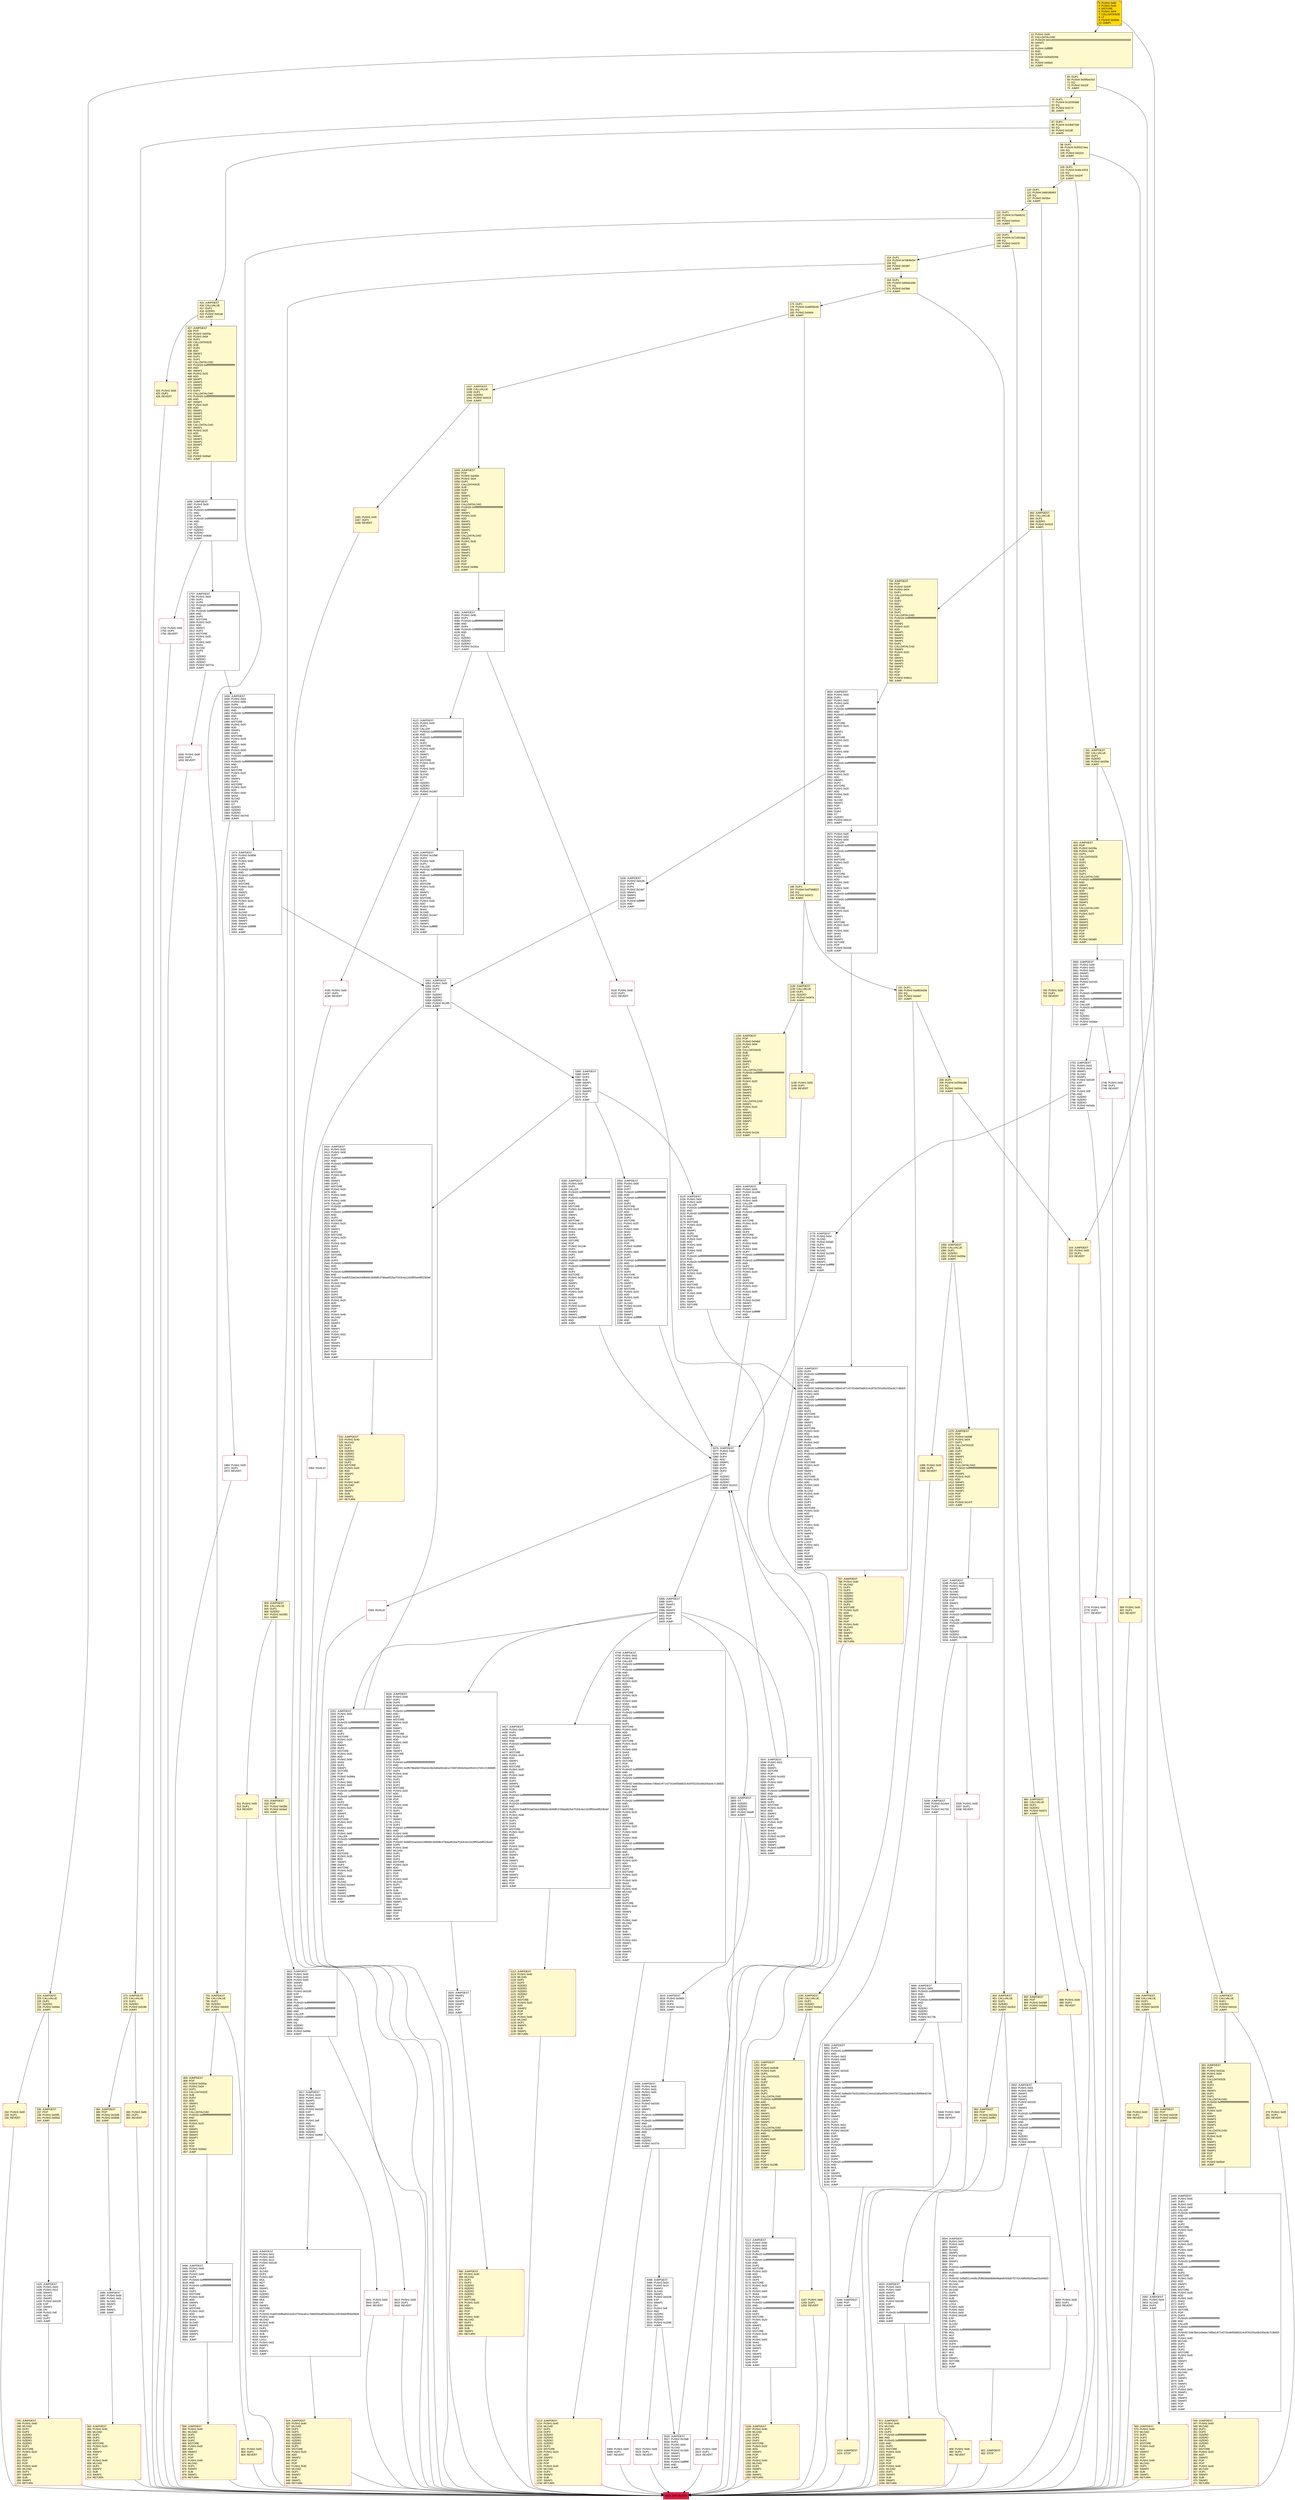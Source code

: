 digraph G {
bgcolor=transparent rankdir=UD;
node [shape=box style=filled color=black fillcolor=white fontname=arial fontcolor=black];
1686 [label="1686: JUMPDEST\l1687: PUSH1 0x00\l1689: PUSH1 0x01\l1691: SLOAD\l1692: SWAP1\l1693: POP\l1694: SWAP1\l1695: JUMP\l" ];
1049 [label="1049: JUMPDEST\l1050: POP\l1051: PUSH2 0x0458\l1054: PUSH1 0x04\l1056: DUP1\l1057: CALLDATASIZE\l1058: SUB\l1059: DUP2\l1060: ADD\l1061: SWAP1\l1062: DUP1\l1063: DUP1\l1064: CALLDATALOAD\l1065: PUSH20 0xffffffffffffffffffffffffffffffffffffffff\l1086: AND\l1087: SWAP1\l1088: PUSH1 0x20\l1090: ADD\l1091: SWAP1\l1092: SWAP3\l1093: SWAP2\l1094: SWAP1\l1095: DUP1\l1096: CALLDATALOAD\l1097: SWAP1\l1098: PUSH1 0x20\l1100: ADD\l1101: SWAP1\l1102: SWAP3\l1103: SWAP2\l1104: SWAP1\l1105: POP\l1106: POP\l1107: POP\l1108: PUSH2 0x0fdd\l1111: JUMP\l" fillcolor=lemonchiffon ];
283 [label="283: JUMPDEST\l284: POP\l285: PUSH2 0x015a\l288: PUSH1 0x04\l290: DUP1\l291: CALLDATASIZE\l292: SUB\l293: DUP2\l294: ADD\l295: SWAP1\l296: DUP1\l297: DUP1\l298: CALLDATALOAD\l299: PUSH20 0xffffffffffffffffffffffffffffffffffffffff\l320: AND\l321: SWAP1\l322: PUSH1 0x20\l324: ADD\l325: SWAP1\l326: SWAP3\l327: SWAP2\l328: SWAP1\l329: DUP1\l330: CALLDATALOAD\l331: SWAP1\l332: PUSH1 0x20\l334: ADD\l335: SWAP1\l336: SWAP3\l337: SWAP2\l338: SWAP1\l339: POP\l340: POP\l341: POP\l342: PUSH2 0x05a4\l345: JUMP\l" fillcolor=lemonchiffon ];
423 [label="423: PUSH1 0x00\l425: DUP1\l426: REVERT\l" fillcolor=lemonchiffon shape=Msquare color=crimson ];
4023 [label="4023: JUMPDEST\l4024: PUSH1 0x03\l4026: PUSH1 0x00\l4028: SWAP1\l4029: SLOAD\l4030: SWAP1\l4031: PUSH2 0x0100\l4034: EXP\l4035: SWAP1\l4036: DIV\l4037: PUSH20 0xffffffffffffffffffffffffffffffffffffffff\l4058: AND\l4059: DUP2\l4060: JUMP\l" ];
5498 [label="5498: JUMPDEST\l5499: PUSH1 0x03\l5501: PUSH1 0x14\l5503: SWAP1\l5504: SLOAD\l5505: SWAP1\l5506: PUSH2 0x0100\l5509: EXP\l5510: SWAP1\l5511: DIV\l5512: PUSH1 0xff\l5514: AND\l5515: ISZERO\l5516: ISZERO\l5517: ISZERO\l5518: PUSH2 0x1596\l5521: JUMPI\l" ];
4061 [label="4061: JUMPDEST\l4062: PUSH1 0x00\l4064: DUP1\l4065: PUSH20 0xffffffffffffffffffffffffffffffffffffffff\l4086: AND\l4087: DUP4\l4088: PUSH20 0xffffffffffffffffffffffffffffffffffffffff\l4109: AND\l4110: EQ\l4111: ISZERO\l4112: ISZERO\l4113: ISZERO\l4114: PUSH2 0x101a\l4117: JUMPI\l" ];
1969 [label="1969: PUSH1 0x00\l1971: DUP1\l1972: REVERT\l" shape=Msquare color=crimson ];
901 [label="901: JUMPDEST\l902: STOP\l" fillcolor=lemonchiffon shape=Msquare color=crimson ];
5395 [label="5395: JUMPDEST\l5396: DUP1\l5397: SWAP1\l5398: POP\l5399: SWAP3\l5400: SWAP2\l5401: POP\l5402: POP\l5403: JUMP\l" ];
1423 [label="1423: JUMPDEST\l1424: STOP\l" fillcolor=lemonchiffon shape=Msquare color=crimson ];
2746 [label="2746: PUSH1 0x00\l2748: DUP1\l2749: REVERT\l" shape=Msquare color=crimson ];
700 [label="700: PUSH1 0x00\l702: DUP1\l703: REVERT\l" fillcolor=lemonchiffon shape=Msquare color=crimson ];
120 [label="120: DUP1\l121: PUSH4 0x66188463\l126: EQ\l127: PUSH2 0x02b4\l130: JUMPI\l" fillcolor=lemonchiffon ];
958 [label="958: PUSH1 0x00\l960: DUP1\l961: REVERT\l" fillcolor=lemonchiffon shape=Msquare color=crimson ];
1370 [label="1370: JUMPDEST\l1371: POP\l1372: PUSH2 0x058f\l1375: PUSH1 0x04\l1377: DUP1\l1378: CALLDATASIZE\l1379: SUB\l1380: DUP2\l1381: ADD\l1382: SWAP1\l1383: DUP1\l1384: DUP1\l1385: CALLDATALOAD\l1386: PUSH20 0xffffffffffffffffffffffffffffffffffffffff\l1407: AND\l1408: SWAP1\l1409: PUSH1 0x20\l1411: ADD\l1412: SWAP1\l1413: SWAP3\l1414: SWAP2\l1415: SWAP1\l1416: POP\l1417: POP\l1418: POP\l1419: PUSH2 0x147f\l1422: JUMP\l" fillcolor=lemonchiffon ];
65 [label="65: DUP1\l66: PUSH4 0x095ea7b3\l71: EQ\l72: PUSH2 0x010f\l75: JUMPI\l" fillcolor=lemonchiffon ];
548 [label="548: JUMPDEST\l549: CALLVALUE\l550: DUP1\l551: ISZERO\l552: PUSH2 0x0230\l555: JUMPI\l" fillcolor=lemonchiffon ];
13 [label="13: PUSH1 0x00\l15: CALLDATALOAD\l16: PUSH29 0x0100000000000000000000000000000000000000000000000000000000\l46: SWAP1\l47: DIV\l48: PUSH4 0xffffffff\l53: AND\l54: DUP1\l55: PUSH4 0x05d2035b\l60: EQ\l61: PUSH2 0x00e0\l64: JUMPI\l" fillcolor=lemonchiffon ];
4199 [label="4199: JUMPDEST\l4200: PUSH2 0x10b8\l4203: DUP3\l4204: PUSH1 0x00\l4206: DUP1\l4207: CALLER\l4208: PUSH20 0xffffffffffffffffffffffffffffffffffffffff\l4229: AND\l4230: PUSH20 0xffffffffffffffffffffffffffffffffffffffff\l4251: AND\l4252: DUP2\l4253: MSTORE\l4254: PUSH1 0x20\l4256: ADD\l4257: SWAP1\l4258: DUP2\l4259: MSTORE\l4260: PUSH1 0x20\l4262: ADD\l4263: PUSH1 0x00\l4265: SHA3\l4266: SLOAD\l4267: PUSH2 0x14e7\l4270: SWAP1\l4271: SWAP2\l4272: SWAP1\l4273: PUSH4 0xffffffff\l4278: AND\l4279: JUMP\l" ];
0 [label="0: PUSH1 0x80\l2: PUSH1 0x40\l4: MSTORE\l5: PUSH1 0x04\l7: CALLDATASIZE\l8: LT\l9: PUSH2 0x00db\l12: JUMPI\l" fillcolor=lemonchiffon shape=Msquare fillcolor=gold ];
911 [label="911: PUSH1 0x00\l913: DUP1\l914: REVERT\l" fillcolor=lemonchiffon shape=Msquare color=crimson ];
2054 [label="2054: JUMPDEST\l2055: PUSH1 0x00\l2057: DUP1\l2058: DUP7\l2059: PUSH20 0xffffffffffffffffffffffffffffffffffffffff\l2080: AND\l2081: PUSH20 0xffffffffffffffffffffffffffffffffffffffff\l2102: AND\l2103: DUP2\l2104: MSTORE\l2105: PUSH1 0x20\l2107: ADD\l2108: SWAP1\l2109: DUP2\l2110: MSTORE\l2111: PUSH1 0x20\l2113: ADD\l2114: PUSH1 0x00\l2116: SHA3\l2117: DUP2\l2118: SWAP1\l2119: SSTORE\l2120: POP\l2121: PUSH2 0x0899\l2124: DUP3\l2125: PUSH1 0x00\l2127: DUP1\l2128: DUP7\l2129: PUSH20 0xffffffffffffffffffffffffffffffffffffffff\l2150: AND\l2151: PUSH20 0xffffffffffffffffffffffffffffffffffffffff\l2172: AND\l2173: DUP2\l2174: MSTORE\l2175: PUSH1 0x20\l2177: ADD\l2178: SWAP1\l2179: DUP2\l2180: MSTORE\l2181: PUSH1 0x20\l2183: ADD\l2184: PUSH1 0x00\l2186: SHA3\l2187: SLOAD\l2188: PUSH2 0x1500\l2191: SWAP1\l2192: SWAP2\l2193: SWAP1\l2194: PUSH4 0xffffffff\l2199: AND\l2200: JUMP\l" ];
3945 [label="3945: JUMPDEST\l3946: PUSH1 0x01\l3948: PUSH1 0x03\l3950: PUSH1 0x14\l3952: PUSH2 0x0100\l3955: EXP\l3956: DUP2\l3957: SLOAD\l3958: DUP2\l3959: PUSH1 0xff\l3961: MUL\l3962: NOT\l3963: AND\l3964: SWAP1\l3965: DUP4\l3966: ISZERO\l3967: ISZERO\l3968: MUL\l3969: OR\l3970: SWAP1\l3971: SSTORE\l3972: POP\l3973: PUSH32 0xae5184fba832cb2b1f702aca6117b8d265eaf03ad33eb133f19dde0f5920fa08\l4006: PUSH1 0x40\l4008: MLOAD\l4009: PUSH1 0x40\l4011: MLOAD\l4012: DUP1\l4013: SWAP2\l4014: SUB\l4015: SWAP1\l4016: LOG1\l4017: PUSH1 0x01\l4019: SWAP1\l4020: POP\l4021: SWAP1\l4022: JUMP\l" ];
5522 [label="5522: PUSH1 0x00\l5524: DUP1\l5525: REVERT\l" shape=Msquare color=crimson ];
4280 [label="4280: JUMPDEST\l4281: PUSH1 0x00\l4283: DUP1\l4284: CALLER\l4285: PUSH20 0xffffffffffffffffffffffffffffffffffffffff\l4306: AND\l4307: PUSH20 0xffffffffffffffffffffffffffffffffffffffff\l4328: AND\l4329: DUP2\l4330: MSTORE\l4331: PUSH1 0x20\l4333: ADD\l4334: SWAP1\l4335: DUP2\l4336: MSTORE\l4337: PUSH1 0x20\l4339: ADD\l4340: PUSH1 0x00\l4342: SHA3\l4343: DUP2\l4344: SWAP1\l4345: SSTORE\l4346: POP\l4347: PUSH2 0x114b\l4350: DUP3\l4351: PUSH1 0x00\l4353: DUP1\l4354: DUP7\l4355: PUSH20 0xffffffffffffffffffffffffffffffffffffffff\l4376: AND\l4377: PUSH20 0xffffffffffffffffffffffffffffffffffffffff\l4398: AND\l4399: DUP2\l4400: MSTORE\l4401: PUSH1 0x20\l4403: ADD\l4404: SWAP1\l4405: DUP2\l4406: MSTORE\l4407: PUSH1 0x20\l4409: ADD\l4410: PUSH1 0x00\l4412: SHA3\l4413: SLOAD\l4414: PUSH2 0x1500\l4417: SWAP1\l4418: SWAP2\l4419: SWAP1\l4420: PUSH4 0xffffffff\l4425: AND\l4426: JUMP\l" ];
522 [label="522: JUMPDEST\l523: PUSH1 0x40\l525: MLOAD\l526: DUP1\l527: DUP3\l528: ISZERO\l529: ISZERO\l530: ISZERO\l531: ISZERO\l532: DUP2\l533: MSTORE\l534: PUSH1 0x20\l536: ADD\l537: SWAP2\l538: POP\l539: POP\l540: PUSH1 0x40\l542: MLOAD\l543: DUP1\l544: SWAP2\l545: SUB\l546: SWAP1\l547: RETURN\l" fillcolor=lemonchiffon shape=Msquare color=crimson ];
3490 [label="3490: JUMPDEST\l3491: PUSH1 0x00\l3493: DUP1\l3494: PUSH1 0x00\l3496: DUP4\l3497: PUSH20 0xffffffffffffffffffffffffffffffffffffffff\l3518: AND\l3519: PUSH20 0xffffffffffffffffffffffffffffffffffffffff\l3540: AND\l3541: DUP2\l3542: MSTORE\l3543: PUSH1 0x20\l3545: ADD\l3546: SWAP1\l3547: DUP2\l3548: MSTORE\l3549: PUSH1 0x20\l3551: ADD\l3552: PUSH1 0x00\l3554: SHA3\l3555: SLOAD\l3556: SWAP1\l3557: POP\l3558: SWAP2\l3559: SWAP1\l3560: POP\l3561: JUMP\l" ];
393 [label="393: JUMPDEST\l394: PUSH1 0x40\l396: MLOAD\l397: DUP1\l398: DUP3\l399: DUP2\l400: MSTORE\l401: PUSH1 0x20\l403: ADD\l404: SWAP2\l405: POP\l406: POP\l407: PUSH1 0x40\l409: MLOAD\l410: DUP1\l411: SWAP2\l412: SUB\l413: SWAP1\l414: RETURN\l" fillcolor=lemonchiffon shape=Msquare color=crimson ];
1037 [label="1037: JUMPDEST\l1038: CALLVALUE\l1039: DUP1\l1040: ISZERO\l1041: PUSH2 0x0419\l1044: JUMPI\l" fillcolor=lemonchiffon ];
5890 [label="5890: JUMPDEST\l5891: PUSH1 0x00\l5893: PUSH20 0xffffffffffffffffffffffffffffffffffffffff\l5914: AND\l5915: DUP2\l5916: PUSH20 0xffffffffffffffffffffffffffffffffffffffff\l5937: AND\l5938: EQ\l5939: ISZERO\l5940: ISZERO\l5941: ISZERO\l5942: PUSH2 0x173e\l5945: JUMPI\l" ];
892 [label="892: JUMPDEST\l893: POP\l894: PUSH2 0x0385\l897: PUSH2 0x0dea\l900: JUMP\l" fillcolor=lemonchiffon ];
5404 [label="5404: JUMPDEST\l5405: PUSH1 0x00\l5407: PUSH1 0x03\l5409: PUSH1 0x00\l5411: SWAP1\l5412: SLOAD\l5413: SWAP1\l5414: PUSH2 0x0100\l5417: EXP\l5418: SWAP1\l5419: DIV\l5420: PUSH20 0xffffffffffffffffffffffffffffffffffffffff\l5441: AND\l5442: PUSH20 0xffffffffffffffffffffffffffffffffffffffff\l5463: AND\l5464: CALLER\l5465: PUSH20 0xffffffffffffffffffffffffffffffffffffffff\l5486: AND\l5487: EQ\l5488: ISZERO\l5489: ISZERO\l5490: PUSH2 0x157a\l5493: JUMPI\l" ];
1358 [label="1358: JUMPDEST\l1359: CALLVALUE\l1360: DUP1\l1361: ISZERO\l1362: PUSH2 0x055a\l1365: JUMPI\l" fillcolor=lemonchiffon ];
5526 [label="5526: JUMPDEST\l5527: PUSH2 0x15ab\l5530: DUP3\l5531: PUSH1 0x01\l5533: SLOAD\l5534: PUSH2 0x1500\l5537: SWAP1\l5538: SWAP2\l5539: SWAP1\l5540: PUSH4 0xffffffff\l5545: AND\l5546: JUMP\l" ];
98 [label="98: DUP1\l99: PUSH4 0x355274ea\l104: EQ\l105: PUSH2 0x0224\l108: JUMPI\l" fillcolor=lemonchiffon ];
232 [label="232: PUSH1 0x00\l234: DUP1\l235: REVERT\l" fillcolor=lemonchiffon shape=Msquare color=crimson ];
1834 [label="1834: JUMPDEST\l1835: PUSH1 0x02\l1837: PUSH1 0x00\l1839: DUP6\l1840: PUSH20 0xffffffffffffffffffffffffffffffffffffffff\l1861: AND\l1862: PUSH20 0xffffffffffffffffffffffffffffffffffffffff\l1883: AND\l1884: DUP2\l1885: MSTORE\l1886: PUSH1 0x20\l1888: ADD\l1889: SWAP1\l1890: DUP2\l1891: MSTORE\l1892: PUSH1 0x20\l1894: ADD\l1895: PUSH1 0x00\l1897: SHA3\l1898: PUSH1 0x00\l1900: CALLER\l1901: PUSH20 0xffffffffffffffffffffffffffffffffffffffff\l1922: AND\l1923: PUSH20 0xffffffffffffffffffffffffffffffffffffffff\l1944: AND\l1945: DUP2\l1946: MSTORE\l1947: PUSH1 0x20\l1949: ADD\l1950: SWAP1\l1951: DUP2\l1952: MSTORE\l1953: PUSH1 0x20\l1955: ADD\l1956: PUSH1 0x00\l1958: SHA3\l1959: SLOAD\l1960: DUP3\l1961: GT\l1962: ISZERO\l1963: ISZERO\l1964: ISZERO\l1965: PUSH2 0x07b5\l1968: JUMPI\l" ];
5364 [label="5364: INVALID\l" shape=Msquare color=crimson ];
1973 [label="1973: JUMPDEST\l1974: PUSH2 0x0806\l1977: DUP3\l1978: PUSH1 0x00\l1980: DUP1\l1981: DUP8\l1982: PUSH20 0xffffffffffffffffffffffffffffffffffffffff\l2003: AND\l2004: PUSH20 0xffffffffffffffffffffffffffffffffffffffff\l2025: AND\l2026: DUP2\l2027: MSTORE\l2028: PUSH1 0x20\l2030: ADD\l2031: SWAP1\l2032: DUP2\l2033: MSTORE\l2034: PUSH1 0x20\l2036: ADD\l2037: PUSH1 0x00\l2039: SHA3\l2040: SLOAD\l2041: PUSH2 0x14e7\l2044: SWAP1\l2045: SWAP2\l2046: SWAP1\l2047: PUSH4 0xffffffff\l2052: AND\l2053: JUMP\l" ];
1150 [label="1150: JUMPDEST\l1151: POP\l1152: PUSH2 0x04bd\l1155: PUSH1 0x04\l1157: DUP1\l1158: CALLDATASIZE\l1159: SUB\l1160: DUP2\l1161: ADD\l1162: SWAP1\l1163: DUP1\l1164: DUP1\l1165: CALLDATALOAD\l1166: PUSH20 0xffffffffffffffffffffffffffffffffffffffff\l1187: AND\l1188: SWAP1\l1189: PUSH1 0x20\l1191: ADD\l1192: SWAP1\l1193: SWAP3\l1194: SWAP2\l1195: SWAP1\l1196: DUP1\l1197: CALLDATALOAD\l1198: SWAP1\l1199: PUSH1 0x20\l1201: ADD\l1202: SWAP1\l1203: SWAP3\l1204: SWAP2\l1205: SWAP1\l1206: POP\l1207: POP\l1208: POP\l1209: PUSH2 0x11fc\l1212: JUMP\l" fillcolor=lemonchiffon ];
1757 [label="1757: JUMPDEST\l1758: PUSH1 0x00\l1760: DUP1\l1761: DUP6\l1762: PUSH20 0xffffffffffffffffffffffffffffffffffffffff\l1783: AND\l1784: PUSH20 0xffffffffffffffffffffffffffffffffffffffff\l1805: AND\l1806: DUP2\l1807: MSTORE\l1808: PUSH1 0x20\l1810: ADD\l1811: SWAP1\l1812: DUP2\l1813: MSTORE\l1814: PUSH1 0x20\l1816: ADD\l1817: PUSH1 0x00\l1819: SHA3\l1820: SLOAD\l1821: DUP3\l1822: GT\l1823: ISZERO\l1824: ISZERO\l1825: ISZERO\l1826: PUSH2 0x072a\l1829: JUMPI\l" ];
415 [label="415: JUMPDEST\l416: CALLVALUE\l417: DUP1\l418: ISZERO\l419: PUSH2 0x01ab\l422: JUMPI\l" fillcolor=lemonchiffon ];
2802 [label="2802: JUMPDEST\l2803: GT\l2804: ISZERO\l2805: ISZERO\l2806: ISZERO\l2807: PUSH2 0x0aff\l2810: JUMPI\l" ];
3254 [label="3254: JUMPDEST\l3255: DUP4\l3256: PUSH20 0xffffffffffffffffffffffffffffffffffffffff\l3277: AND\l3278: CALLER\l3279: PUSH20 0xffffffffffffffffffffffffffffffffffffffff\l3300: AND\l3301: PUSH32 0x8c5be1e5ebec7d5bd14f71427d1e84f3dd0314c0f7b2291e5b200ac8c7c3b925\l3334: PUSH1 0x02\l3336: PUSH1 0x00\l3338: CALLER\l3339: PUSH20 0xffffffffffffffffffffffffffffffffffffffff\l3360: AND\l3361: PUSH20 0xffffffffffffffffffffffffffffffffffffffff\l3382: AND\l3383: DUP2\l3384: MSTORE\l3385: PUSH1 0x20\l3387: ADD\l3388: SWAP1\l3389: DUP2\l3390: MSTORE\l3391: PUSH1 0x20\l3393: ADD\l3394: PUSH1 0x00\l3396: SHA3\l3397: PUSH1 0x00\l3399: DUP9\l3400: PUSH20 0xffffffffffffffffffffffffffffffffffffffff\l3421: AND\l3422: PUSH20 0xffffffffffffffffffffffffffffffffffffffff\l3443: AND\l3444: DUP2\l3445: MSTORE\l3446: PUSH1 0x20\l3448: ADD\l3449: SWAP1\l3450: DUP2\l3451: MSTORE\l3452: PUSH1 0x20\l3454: ADD\l3455: PUSH1 0x00\l3457: SHA3\l3458: SLOAD\l3459: PUSH1 0x40\l3461: MLOAD\l3462: DUP1\l3463: DUP3\l3464: DUP2\l3465: MSTORE\l3466: PUSH1 0x20\l3468: ADD\l3469: SWAP2\l3470: POP\l3471: POP\l3472: PUSH1 0x40\l3474: MLOAD\l3475: DUP1\l3476: SWAP2\l3477: SUB\l3478: SWAP1\l3479: LOG3\l3480: PUSH1 0x01\l3482: SWAP2\l3483: POP\l3484: POP\l3485: SWAP3\l3486: SWAP2\l3487: POP\l3488: POP\l3489: JUMP\l" ];
76 [label="76: DUP1\l77: PUSH4 0x18160ddd\l82: EQ\l83: PUSH2 0x0174\l86: JUMPI\l" fillcolor=lemonchiffon ];
2811 [label="2811: PUSH1 0x00\l2813: DUP1\l2814: REVERT\l" shape=Msquare color=crimson ];
2815 [label="2815: JUMPDEST\l2816: PUSH2 0x0b09\l2819: DUP4\l2820: DUP4\l2821: PUSH2 0x151c\l2824: JUMP\l" ];
3917 [label="3917: JUMPDEST\l3918: PUSH1 0x03\l3920: PUSH1 0x14\l3922: SWAP1\l3923: SLOAD\l3924: SWAP1\l3925: PUSH2 0x0100\l3928: EXP\l3929: SWAP1\l3930: DIV\l3931: PUSH1 0xff\l3933: AND\l3934: ISZERO\l3935: ISZERO\l3936: ISZERO\l3937: PUSH2 0x0f69\l3940: JUMPI\l" ];
4749 [label="4749: JUMPDEST\l4750: PUSH1 0x02\l4752: PUSH1 0x00\l4754: CALLER\l4755: PUSH20 0xffffffffffffffffffffffffffffffffffffffff\l4776: AND\l4777: PUSH20 0xffffffffffffffffffffffffffffffffffffffff\l4798: AND\l4799: DUP2\l4800: MSTORE\l4801: PUSH1 0x20\l4803: ADD\l4804: SWAP1\l4805: DUP2\l4806: MSTORE\l4807: PUSH1 0x20\l4809: ADD\l4810: PUSH1 0x00\l4812: SHA3\l4813: PUSH1 0x00\l4815: DUP6\l4816: PUSH20 0xffffffffffffffffffffffffffffffffffffffff\l4837: AND\l4838: PUSH20 0xffffffffffffffffffffffffffffffffffffffff\l4859: AND\l4860: DUP2\l4861: MSTORE\l4862: PUSH1 0x20\l4864: ADD\l4865: SWAP1\l4866: DUP2\l4867: MSTORE\l4868: PUSH1 0x20\l4870: ADD\l4871: PUSH1 0x00\l4873: SHA3\l4874: DUP2\l4875: SWAP1\l4876: SSTORE\l4877: POP\l4878: DUP3\l4879: PUSH20 0xffffffffffffffffffffffffffffffffffffffff\l4900: AND\l4901: CALLER\l4902: PUSH20 0xffffffffffffffffffffffffffffffffffffffff\l4923: AND\l4924: PUSH32 0x8c5be1e5ebec7d5bd14f71427d1e84f3dd0314c0f7b2291e5b200ac8c7c3b925\l4957: PUSH1 0x02\l4959: PUSH1 0x00\l4961: CALLER\l4962: PUSH20 0xffffffffffffffffffffffffffffffffffffffff\l4983: AND\l4984: PUSH20 0xffffffffffffffffffffffffffffffffffffffff\l5005: AND\l5006: DUP2\l5007: MSTORE\l5008: PUSH1 0x20\l5010: ADD\l5011: SWAP1\l5012: DUP2\l5013: MSTORE\l5014: PUSH1 0x20\l5016: ADD\l5017: PUSH1 0x00\l5019: SHA3\l5020: PUSH1 0x00\l5022: DUP8\l5023: PUSH20 0xffffffffffffffffffffffffffffffffffffffff\l5044: AND\l5045: PUSH20 0xffffffffffffffffffffffffffffffffffffffff\l5066: AND\l5067: DUP2\l5068: MSTORE\l5069: PUSH1 0x20\l5071: ADD\l5072: SWAP1\l5073: DUP2\l5074: MSTORE\l5075: PUSH1 0x20\l5077: ADD\l5078: PUSH1 0x00\l5080: SHA3\l5081: SLOAD\l5082: PUSH1 0x40\l5084: MLOAD\l5085: DUP1\l5086: DUP3\l5087: DUP2\l5088: MSTORE\l5089: PUSH1 0x20\l5091: ADD\l5092: SWAP2\l5093: POP\l5094: POP\l5095: PUSH1 0x40\l5097: MLOAD\l5098: DUP1\l5099: SWAP2\l5100: SUB\l5101: SWAP1\l5102: LOG3\l5103: PUSH1 0x01\l5105: SWAP1\l5106: POP\l5107: SWAP3\l5108: SWAP2\l5109: POP\l5110: POP\l5111: JUMP\l" ];
793 [label="793: JUMPDEST\l794: CALLVALUE\l795: DUP1\l796: ISZERO\l797: PUSH2 0x0325\l800: JUMPI\l" fillcolor=lemonchiffon ];
5112 [label="5112: JUMPDEST\l5113: PUSH1 0x00\l5115: PUSH1 0x02\l5117: PUSH1 0x00\l5119: DUP5\l5120: PUSH20 0xffffffffffffffffffffffffffffffffffffffff\l5141: AND\l5142: PUSH20 0xffffffffffffffffffffffffffffffffffffffff\l5163: AND\l5164: DUP2\l5165: MSTORE\l5166: PUSH1 0x20\l5168: ADD\l5169: SWAP1\l5170: DUP2\l5171: MSTORE\l5172: PUSH1 0x20\l5174: ADD\l5175: PUSH1 0x00\l5177: SHA3\l5178: PUSH1 0x00\l5180: DUP4\l5181: PUSH20 0xffffffffffffffffffffffffffffffffffffffff\l5202: AND\l5203: PUSH20 0xffffffffffffffffffffffffffffffffffffffff\l5224: AND\l5225: DUP2\l5226: MSTORE\l5227: PUSH1 0x20\l5229: ADD\l5230: SWAP1\l5231: DUP2\l5232: MSTORE\l5233: PUSH1 0x20\l5235: ADD\l5236: PUSH1 0x00\l5238: SHA3\l5239: SLOAD\l5240: SWAP1\l5241: POP\l5242: SWAP3\l5243: SWAP2\l5244: POP\l5245: POP\l5246: JUMP\l" ];
5634 [label="5634: JUMPDEST\l5635: PUSH1 0x00\l5637: DUP1\l5638: DUP6\l5639: PUSH20 0xffffffffffffffffffffffffffffffffffffffff\l5660: AND\l5661: PUSH20 0xffffffffffffffffffffffffffffffffffffffff\l5682: AND\l5683: DUP2\l5684: MSTORE\l5685: PUSH1 0x20\l5687: ADD\l5688: SWAP1\l5689: DUP2\l5690: MSTORE\l5691: PUSH1 0x20\l5693: ADD\l5694: PUSH1 0x00\l5696: SHA3\l5697: DUP2\l5698: SWAP1\l5699: SSTORE\l5700: POP\l5701: DUP3\l5702: PUSH20 0xffffffffffffffffffffffffffffffffffffffff\l5723: AND\l5724: PUSH32 0x0f6798a560793a54c3bcfe86a93cde1e73087d944c0ea20544137d4121396885\l5757: DUP4\l5758: PUSH1 0x40\l5760: MLOAD\l5761: DUP1\l5762: DUP3\l5763: DUP2\l5764: MSTORE\l5765: PUSH1 0x20\l5767: ADD\l5768: SWAP2\l5769: POP\l5770: POP\l5771: PUSH1 0x40\l5773: MLOAD\l5774: DUP1\l5775: SWAP2\l5776: SUB\l5777: SWAP1\l5778: LOG2\l5779: DUP3\l5780: PUSH20 0xffffffffffffffffffffffffffffffffffffffff\l5801: AND\l5802: PUSH1 0x00\l5804: PUSH20 0xffffffffffffffffffffffffffffffffffffffff\l5825: AND\l5826: PUSH32 0xddf252ad1be2c89b69c2b068fc378daa952ba7f163c4a11628f55a4df523b3ef\l5859: DUP5\l5860: PUSH1 0x40\l5862: MLOAD\l5863: DUP1\l5864: DUP3\l5865: DUP2\l5866: MSTORE\l5867: PUSH1 0x20\l5869: ADD\l5870: SWAP2\l5871: POP\l5872: POP\l5873: PUSH1 0x40\l5875: MLOAD\l5876: DUP1\l5877: SWAP2\l5878: SUB\l5879: SWAP1\l5880: LOG3\l5881: PUSH1 0x01\l5883: SWAP1\l5884: POP\l5885: SWAP3\l5886: SWAP2\l5887: POP\l5888: POP\l5889: JUMP\l" ];
427 [label="427: JUMPDEST\l428: POP\l429: PUSH2 0x020a\l432: PUSH1 0x04\l434: DUP1\l435: CALLDATASIZE\l436: SUB\l437: DUP2\l438: ADD\l439: SWAP1\l440: DUP1\l441: DUP1\l442: CALLDATALOAD\l443: PUSH20 0xffffffffffffffffffffffffffffffffffffffff\l464: AND\l465: SWAP1\l466: PUSH1 0x20\l468: ADD\l469: SWAP1\l470: SWAP3\l471: SWAP2\l472: SWAP1\l473: DUP1\l474: CALLDATALOAD\l475: PUSH20 0xffffffffffffffffffffffffffffffffffffffff\l496: AND\l497: SWAP1\l498: PUSH1 0x20\l500: ADD\l501: SWAP1\l502: SWAP3\l503: SWAP2\l504: SWAP1\l505: DUP1\l506: CALLDATALOAD\l507: SWAP1\l508: PUSH1 0x20\l510: ADD\l511: SWAP1\l512: SWAP3\l513: SWAP2\l514: SWAP1\l515: POP\l516: POP\l517: POP\l518: PUSH2 0x06a0\l521: JUMP\l" fillcolor=lemonchiffon ];
1112 [label="1112: JUMPDEST\l1113: PUSH1 0x40\l1115: MLOAD\l1116: DUP1\l1117: DUP3\l1118: ISZERO\l1119: ISZERO\l1120: ISZERO\l1121: ISZERO\l1122: DUP2\l1123: MSTORE\l1124: PUSH1 0x20\l1126: ADD\l1127: SWAP2\l1128: POP\l1129: POP\l1130: PUSH1 0x40\l1132: MLOAD\l1133: DUP1\l1134: SWAP2\l1135: SUB\l1136: SWAP1\l1137: RETURN\l" fillcolor=lemonchiffon shape=Msquare color=crimson ];
1444 [label="1444: JUMPDEST\l1445: PUSH1 0x00\l1447: DUP2\l1448: PUSH1 0x02\l1450: PUSH1 0x00\l1452: CALLER\l1453: PUSH20 0xffffffffffffffffffffffffffffffffffffffff\l1474: AND\l1475: PUSH20 0xffffffffffffffffffffffffffffffffffffffff\l1496: AND\l1497: DUP2\l1498: MSTORE\l1499: PUSH1 0x20\l1501: ADD\l1502: SWAP1\l1503: DUP2\l1504: MSTORE\l1505: PUSH1 0x20\l1507: ADD\l1508: PUSH1 0x00\l1510: SHA3\l1511: PUSH1 0x00\l1513: DUP6\l1514: PUSH20 0xffffffffffffffffffffffffffffffffffffffff\l1535: AND\l1536: PUSH20 0xffffffffffffffffffffffffffffffffffffffff\l1557: AND\l1558: DUP2\l1559: MSTORE\l1560: PUSH1 0x20\l1562: ADD\l1563: SWAP1\l1564: DUP2\l1565: MSTORE\l1566: PUSH1 0x20\l1568: ADD\l1569: PUSH1 0x00\l1571: SHA3\l1572: DUP2\l1573: SWAP1\l1574: SSTORE\l1575: POP\l1576: DUP3\l1577: PUSH20 0xffffffffffffffffffffffffffffffffffffffff\l1598: AND\l1599: CALLER\l1600: PUSH20 0xffffffffffffffffffffffffffffffffffffffff\l1621: AND\l1622: PUSH32 0x8c5be1e5ebec7d5bd14f71427d1e84f3dd0314c0f7b2291e5b200ac8c7c3b925\l1655: DUP5\l1656: PUSH1 0x40\l1658: MLOAD\l1659: DUP1\l1660: DUP3\l1661: DUP2\l1662: MSTORE\l1663: PUSH1 0x20\l1665: ADD\l1666: SWAP2\l1667: POP\l1668: POP\l1669: PUSH1 0x40\l1671: MLOAD\l1672: DUP1\l1673: SWAP2\l1674: SUB\l1675: SWAP1\l1676: LOG3\l1677: PUSH1 0x01\l1679: SWAP1\l1680: POP\l1681: SWAP3\l1682: SWAP2\l1683: POP\l1684: POP\l1685: JUMP\l" ];
3823 [label="3823: JUMPDEST\l3824: PUSH1 0x00\l3826: PUSH1 0x03\l3828: PUSH1 0x00\l3830: SWAP1\l3831: SLOAD\l3832: SWAP1\l3833: PUSH2 0x0100\l3836: EXP\l3837: SWAP1\l3838: DIV\l3839: PUSH20 0xffffffffffffffffffffffffffffffffffffffff\l3860: AND\l3861: PUSH20 0xffffffffffffffffffffffffffffffffffffffff\l3882: AND\l3883: CALLER\l3884: PUSH20 0xffffffffffffffffffffffffffffffffffffffff\l3905: AND\l3906: EQ\l3907: ISZERO\l3908: ISZERO\l3909: PUSH2 0x0f4d\l3912: JUMPI\l" ];
346 [label="346: JUMPDEST\l347: PUSH1 0x40\l349: MLOAD\l350: DUP1\l351: DUP3\l352: ISZERO\l353: ISZERO\l354: ISZERO\l355: ISZERO\l356: DUP2\l357: MSTORE\l358: PUSH1 0x20\l360: ADD\l361: SWAP2\l362: POP\l363: POP\l364: PUSH1 0x40\l366: MLOAD\l367: DUP1\l368: SWAP2\l369: SUB\l370: SWAP1\l371: RETURN\l" fillcolor=lemonchiffon shape=Msquare color=crimson ];
5247 [label="5247: JUMPDEST\l5248: PUSH1 0x03\l5250: PUSH1 0x00\l5252: SWAP1\l5253: SLOAD\l5254: SWAP1\l5255: PUSH2 0x0100\l5258: EXP\l5259: SWAP1\l5260: DIV\l5261: PUSH20 0xffffffffffffffffffffffffffffffffffffffff\l5282: AND\l5283: PUSH20 0xffffffffffffffffffffffffffffffffffffffff\l5304: AND\l5305: CALLER\l5306: PUSH20 0xffffffffffffffffffffffffffffffffffffffff\l5327: AND\l5328: EQ\l5329: ISZERO\l5330: ISZERO\l5331: PUSH2 0x14db\l5334: JUMPI\l" ];
2656 [label="2656: JUMPDEST\l2657: PUSH1 0x00\l2659: PUSH1 0x03\l2661: PUSH1 0x00\l2663: SWAP1\l2664: SLOAD\l2665: SWAP1\l2666: PUSH2 0x0100\l2669: EXP\l2670: SWAP1\l2671: DIV\l2672: PUSH20 0xffffffffffffffffffffffffffffffffffffffff\l2693: AND\l2694: PUSH20 0xffffffffffffffffffffffffffffffffffffffff\l2715: AND\l2716: CALLER\l2717: PUSH20 0xffffffffffffffffffffffffffffffffffffffff\l2738: AND\l2739: EQ\l2740: ISZERO\l2741: ISZERO\l2742: PUSH2 0x0abe\l2745: JUMPI\l" ];
1696 [label="1696: JUMPDEST\l1697: PUSH1 0x00\l1699: DUP1\l1700: PUSH20 0xffffffffffffffffffffffffffffffffffffffff\l1721: AND\l1722: DUP4\l1723: PUSH20 0xffffffffffffffffffffffffffffffffffffffff\l1744: AND\l1745: EQ\l1746: ISZERO\l1747: ISZERO\l1748: ISZERO\l1749: PUSH2 0x06dd\l1752: JUMPI\l" ];
131 [label="131: DUP1\l132: PUSH4 0x70a08231\l137: EQ\l138: PUSH2 0x0319\l141: JUMPI\l" fillcolor=lemonchiffon ];
2972 [label="2972: PUSH1 0x00\l2974: PUSH1 0x02\l2976: PUSH1 0x00\l2978: CALLER\l2979: PUSH20 0xffffffffffffffffffffffffffffffffffffffff\l3000: AND\l3001: PUSH20 0xffffffffffffffffffffffffffffffffffffffff\l3022: AND\l3023: DUP2\l3024: MSTORE\l3025: PUSH1 0x20\l3027: ADD\l3028: SWAP1\l3029: DUP2\l3030: MSTORE\l3031: PUSH1 0x20\l3033: ADD\l3034: PUSH1 0x00\l3036: SHA3\l3037: PUSH1 0x00\l3039: DUP7\l3040: PUSH20 0xffffffffffffffffffffffffffffffffffffffff\l3061: AND\l3062: PUSH20 0xffffffffffffffffffffffffffffffffffffffff\l3083: AND\l3084: DUP2\l3085: MSTORE\l3086: PUSH1 0x20\l3088: ADD\l3089: SWAP1\l3090: DUP2\l3091: MSTORE\l3092: PUSH1 0x20\l3094: ADD\l3095: PUSH1 0x00\l3097: SHA3\l3098: DUP2\l3099: SWAP1\l3100: SSTORE\l3101: POP\l3102: PUSH2 0x0cb6\l3105: JUMP\l" ];
5335 [label="5335: PUSH1 0x00\l5337: DUP1\l5338: REVERT\l" shape=Msquare color=crimson ];
2774 [label="2774: PUSH1 0x00\l2776: DUP1\l2777: REVERT\l" shape=Msquare color=crimson ];
1753 [label="1753: PUSH1 0x00\l1755: DUP1\l1756: REVERT\l" shape=Msquare color=crimson ];
1247 [label="1247: PUSH1 0x00\l1249: DUP1\l1250: REVERT\l" fillcolor=lemonchiffon shape=Msquare color=crimson ];
801 [label="801: PUSH1 0x00\l803: DUP1\l804: REVERT\l" fillcolor=lemonchiffon shape=Msquare color=crimson ];
1213 [label="1213: JUMPDEST\l1214: PUSH1 0x40\l1216: MLOAD\l1217: DUP1\l1218: DUP3\l1219: ISZERO\l1220: ISZERO\l1221: ISZERO\l1222: ISZERO\l1223: DUP2\l1224: MSTORE\l1225: PUSH1 0x20\l1227: ADD\l1228: SWAP2\l1229: POP\l1230: POP\l1231: PUSH1 0x40\l1233: MLOAD\l1234: DUP1\l1235: SWAP2\l1236: SUB\l1237: SWAP1\l1238: RETURN\l" fillcolor=lemonchiffon shape=Msquare color=crimson ];
1830 [label="1830: PUSH1 0x00\l1832: DUP1\l1833: REVERT\l" shape=Msquare color=crimson ];
569 [label="569: JUMPDEST\l570: PUSH1 0x40\l572: MLOAD\l573: DUP1\l574: DUP3\l575: DUP2\l576: MSTORE\l577: PUSH1 0x20\l579: ADD\l580: SWAP2\l581: POP\l582: POP\l583: PUSH1 0x40\l585: MLOAD\l586: DUP1\l587: SWAP2\l588: SUB\l589: SWAP1\l590: RETURN\l" fillcolor=lemonchiffon shape=Msquare color=crimson ];
1336 [label="1336: JUMPDEST\l1337: PUSH1 0x40\l1339: MLOAD\l1340: DUP1\l1341: DUP3\l1342: DUP2\l1343: MSTORE\l1344: PUSH1 0x20\l1346: ADD\l1347: SWAP2\l1348: POP\l1349: POP\l1350: PUSH1 0x40\l1352: MLOAD\l1353: DUP1\l1354: SWAP2\l1355: SUB\l1356: SWAP1\l1357: RETURN\l" fillcolor=lemonchiffon shape=Msquare color=crimson ];
556 [label="556: PUSH1 0x00\l558: DUP1\l559: REVERT\l" fillcolor=lemonchiffon shape=Msquare color=crimson ];
271 [label="271: JUMPDEST\l272: CALLVALUE\l273: DUP1\l274: ISZERO\l275: PUSH2 0x011b\l278: JUMPI\l" fillcolor=lemonchiffon ];
704 [label="704: JUMPDEST\l705: POP\l706: PUSH2 0x02ff\l709: PUSH1 0x04\l711: DUP1\l712: CALLDATASIZE\l713: SUB\l714: DUP2\l715: ADD\l716: SWAP1\l717: DUP1\l718: DUP1\l719: CALLDATALOAD\l720: PUSH20 0xffffffffffffffffffffffffffffffffffffffff\l741: AND\l742: SWAP1\l743: PUSH1 0x20\l745: ADD\l746: SWAP1\l747: SWAP3\l748: SWAP2\l749: SWAP1\l750: DUP1\l751: CALLDATALOAD\l752: SWAP1\l753: PUSH1 0x20\l755: ADD\l756: SWAP1\l757: SWAP3\l758: SWAP2\l759: SWAP1\l760: POP\l761: POP\l762: POP\l763: PUSH2 0x0b11\l766: JUMP\l" fillcolor=lemonchiffon ];
1251 [label="1251: JUMPDEST\l1252: POP\l1253: PUSH2 0x0538\l1256: PUSH1 0x04\l1258: DUP1\l1259: CALLDATASIZE\l1260: SUB\l1261: DUP2\l1262: ADD\l1263: SWAP1\l1264: DUP1\l1265: DUP1\l1266: CALLDATALOAD\l1267: PUSH20 0xffffffffffffffffffffffffffffffffffffffff\l1288: AND\l1289: SWAP1\l1290: PUSH1 0x20\l1292: ADD\l1293: SWAP1\l1294: SWAP3\l1295: SWAP2\l1296: SWAP1\l1297: DUP1\l1298: CALLDATALOAD\l1299: PUSH20 0xffffffffffffffffffffffffffffffffffffffff\l1320: AND\l1321: SWAP1\l1322: PUSH1 0x20\l1324: ADD\l1325: SWAP1\l1326: SWAP3\l1327: SWAP2\l1328: SWAP1\l1329: POP\l1330: POP\l1331: POP\l1332: PUSH2 0x13f8\l1335: JUMP\l" fillcolor=lemonchiffon ];
2650 [label="2650: JUMPDEST\l2651: PUSH1 0x04\l2653: SLOAD\l2654: DUP2\l2655: JUMP\l" ];
4427 [label="4427: JUMPDEST\l4428: PUSH1 0x00\l4430: DUP1\l4431: DUP6\l4432: PUSH20 0xffffffffffffffffffffffffffffffffffffffff\l4453: AND\l4454: PUSH20 0xffffffffffffffffffffffffffffffffffffffff\l4475: AND\l4476: DUP2\l4477: MSTORE\l4478: PUSH1 0x20\l4480: ADD\l4481: SWAP1\l4482: DUP2\l4483: MSTORE\l4484: PUSH1 0x20\l4486: ADD\l4487: PUSH1 0x00\l4489: SHA3\l4490: DUP2\l4491: SWAP1\l4492: SSTORE\l4493: POP\l4494: DUP3\l4495: PUSH20 0xffffffffffffffffffffffffffffffffffffffff\l4516: AND\l4517: CALLER\l4518: PUSH20 0xffffffffffffffffffffffffffffffffffffffff\l4539: AND\l4540: PUSH32 0xddf252ad1be2c89b69c2b068fc378daa952ba7f163c4a11628f55a4df523b3ef\l4573: DUP5\l4574: PUSH1 0x40\l4576: MLOAD\l4577: DUP1\l4578: DUP3\l4579: DUP2\l4580: MSTORE\l4581: PUSH1 0x20\l4583: ADD\l4584: SWAP2\l4585: POP\l4586: POP\l4587: PUSH1 0x40\l4589: MLOAD\l4590: DUP1\l4591: SWAP2\l4592: SUB\l4593: SWAP1\l4594: LOG3\l4595: PUSH1 0x01\l4597: SWAP1\l4598: POP\l4599: SWAP3\l4600: SWAP2\l4601: POP\l4602: POP\l4603: JUMP\l" ];
971 [label="971: JUMPDEST\l972: PUSH1 0x40\l974: MLOAD\l975: DUP1\l976: DUP3\l977: PUSH20 0xffffffffffffffffffffffffffffffffffffffff\l998: AND\l999: PUSH20 0xffffffffffffffffffffffffffffffffffffffff\l1020: AND\l1021: DUP2\l1022: MSTORE\l1023: PUSH1 0x20\l1025: ADD\l1026: SWAP2\l1027: POP\l1028: POP\l1029: PUSH1 0x40\l1031: MLOAD\l1032: DUP1\l1033: SWAP2\l1034: SUB\l1035: SWAP1\l1036: RETURN\l" fillcolor=lemonchiffon shape=Msquare color=crimson ];
3106 [label="3106: JUMPDEST\l3107: PUSH2 0x0c35\l3110: DUP4\l3111: DUP3\l3112: PUSH2 0x14e7\l3115: SWAP1\l3116: SWAP2\l3117: SWAP1\l3118: PUSH4 0xffffffff\l3123: AND\l3124: JUMP\l" ];
2410 [label="2410: JUMPDEST\l2411: PUSH1 0x02\l2413: PUSH1 0x00\l2415: DUP7\l2416: PUSH20 0xffffffffffffffffffffffffffffffffffffffff\l2437: AND\l2438: PUSH20 0xffffffffffffffffffffffffffffffffffffffff\l2459: AND\l2460: DUP2\l2461: MSTORE\l2462: PUSH1 0x20\l2464: ADD\l2465: SWAP1\l2466: DUP2\l2467: MSTORE\l2468: PUSH1 0x20\l2470: ADD\l2471: PUSH1 0x00\l2473: SHA3\l2474: PUSH1 0x00\l2476: CALLER\l2477: PUSH20 0xffffffffffffffffffffffffffffffffffffffff\l2498: AND\l2499: PUSH20 0xffffffffffffffffffffffffffffffffffffffff\l2520: AND\l2521: DUP2\l2522: MSTORE\l2523: PUSH1 0x20\l2525: ADD\l2526: SWAP1\l2527: DUP2\l2528: MSTORE\l2529: PUSH1 0x20\l2531: ADD\l2532: PUSH1 0x00\l2534: SHA3\l2535: DUP2\l2536: SWAP1\l2537: SSTORE\l2538: POP\l2539: DUP3\l2540: PUSH20 0xffffffffffffffffffffffffffffffffffffffff\l2561: AND\l2562: DUP5\l2563: PUSH20 0xffffffffffffffffffffffffffffffffffffffff\l2584: AND\l2585: PUSH32 0xddf252ad1be2c89b69c2b068fc378daa952ba7f163c4a11628f55a4df523b3ef\l2618: DUP5\l2619: PUSH1 0x40\l2621: MLOAD\l2622: DUP1\l2623: DUP3\l2624: DUP2\l2625: MSTORE\l2626: PUSH1 0x20\l2628: ADD\l2629: SWAP2\l2630: POP\l2631: POP\l2632: PUSH1 0x40\l2634: MLOAD\l2635: DUP1\l2636: SWAP2\l2637: SUB\l2638: SWAP1\l2639: LOG3\l2640: PUSH1 0x01\l2642: SWAP1\l2643: POP\l2644: SWAP4\l2645: SWAP3\l2646: POP\l2647: POP\l2648: POP\l2649: JUMP\l" ];
903 [label="903: JUMPDEST\l904: CALLVALUE\l905: DUP1\l906: ISZERO\l907: PUSH2 0x0393\l910: JUMPI\l" fillcolor=lemonchiffon ];
5946 [label="5946: PUSH1 0x00\l5948: DUP1\l5949: REVERT\l" shape=Msquare color=crimson ];
5339 [label="5339: JUMPDEST\l5340: PUSH2 0x14e4\l5343: DUP2\l5344: PUSH2 0x1702\l5347: JUMP\l" ];
880 [label="880: JUMPDEST\l881: CALLVALUE\l882: DUP1\l883: ISZERO\l884: PUSH2 0x037c\l887: JUMPI\l" fillcolor=lemonchiffon ];
5351 [label="5351: JUMPDEST\l5352: PUSH1 0x00\l5354: DUP3\l5355: DUP3\l5356: GT\l5357: ISZERO\l5358: ISZERO\l5359: ISZERO\l5360: PUSH2 0x14f5\l5363: JUMPI\l" ];
924 [label="924: JUMPDEST\l925: PUSH1 0x40\l927: MLOAD\l928: DUP1\l929: DUP3\l930: ISZERO\l931: ISZERO\l932: ISZERO\l933: ISZERO\l934: DUP2\l935: MSTORE\l936: PUSH1 0x20\l938: ADD\l939: SWAP2\l940: POP\l941: POP\l942: PUSH1 0x40\l944: MLOAD\l945: DUP1\l946: SWAP2\l947: SUB\l948: SWAP1\l949: RETURN\l" fillcolor=lemonchiffon shape=Msquare color=crimson ];
666 [label="666: JUMPDEST\l667: PUSH1 0x40\l669: MLOAD\l670: DUP1\l671: DUP3\l672: ISZERO\l673: ISZERO\l674: ISZERO\l675: ISZERO\l676: DUP2\l677: MSTORE\l678: PUSH1 0x20\l680: ADD\l681: SWAP2\l682: POP\l683: POP\l684: PUSH1 0x40\l686: MLOAD\l687: DUP1\l688: SWAP2\l689: SUB\l690: SWAP1\l691: RETURN\l" fillcolor=lemonchiffon shape=Msquare color=crimson ];
2825 [label="2825: JUMPDEST\l2826: SWAP1\l2827: POP\l2828: SWAP3\l2829: SWAP2\l2830: POP\l2831: POP\l2832: JUMP\l" ];
1138 [label="1138: JUMPDEST\l1139: CALLVALUE\l1140: DUP1\l1141: ISZERO\l1142: PUSH2 0x047e\l1145: JUMPI\l" fillcolor=lemonchiffon ];
5394 [label="5394: INVALID\l" shape=Msquare color=crimson ];
591 [label="591: JUMPDEST\l592: CALLVALUE\l593: DUP1\l594: ISZERO\l595: PUSH2 0x025b\l598: JUMPI\l" fillcolor=lemonchiffon ];
2750 [label="2750: JUMPDEST\l2751: PUSH1 0x03\l2753: PUSH1 0x14\l2755: SWAP1\l2756: SLOAD\l2757: SWAP1\l2758: PUSH2 0x0100\l2761: EXP\l2762: SWAP1\l2763: DIV\l2764: PUSH1 0xff\l2766: AND\l2767: ISZERO\l2768: ISZERO\l2769: ISZERO\l2770: PUSH2 0x0ada\l2773: JUMPI\l" ];
1239 [label="1239: JUMPDEST\l1240: CALLVALUE\l1241: DUP1\l1242: ISZERO\l1243: PUSH2 0x04e3\l1246: JUMPI\l" fillcolor=lemonchiffon ];
1045 [label="1045: PUSH1 0x00\l1047: DUP1\l1048: REVERT\l" fillcolor=lemonchiffon shape=Msquare color=crimson ];
279 [label="279: PUSH1 0x00\l281: DUP1\l282: REVERT\l" fillcolor=lemonchiffon shape=Msquare color=crimson ];
603 [label="603: JUMPDEST\l604: POP\l605: PUSH2 0x029a\l608: PUSH1 0x04\l610: DUP1\l611: CALLDATASIZE\l612: SUB\l613: DUP2\l614: ADD\l615: SWAP1\l616: DUP1\l617: DUP1\l618: CALLDATALOAD\l619: PUSH20 0xffffffffffffffffffffffffffffffffffffffff\l640: AND\l641: SWAP1\l642: PUSH1 0x20\l644: ADD\l645: SWAP1\l646: SWAP3\l647: SWAP2\l648: SWAP1\l649: DUP1\l650: CALLDATALOAD\l651: SWAP1\l652: PUSH1 0x20\l654: ADD\l655: SWAP1\l656: SWAP3\l657: SWAP2\l658: SWAP1\l659: POP\l660: POP\l661: POP\l662: PUSH2 0x0a60\l665: JUMP\l" fillcolor=lemonchiffon ];
4118 [label="4118: PUSH1 0x00\l4120: DUP1\l4121: REVERT\l" shape=Msquare color=crimson ];
2778 [label="2778: JUMPDEST\l2779: PUSH1 0x04\l2781: SLOAD\l2782: PUSH2 0x0af2\l2785: DUP4\l2786: PUSH1 0x01\l2788: SLOAD\l2789: PUSH2 0x1500\l2792: SWAP1\l2793: SWAP2\l2794: SWAP1\l2795: PUSH4 0xffffffff\l2800: AND\l2801: JUMP\l" ];
197 [label="197: DUP1\l198: PUSH4 0xdd62ed3e\l203: EQ\l204: PUSH2 0x04d7\l207: JUMPI\l" fillcolor=lemonchiffon ];
5950 [label="5950: JUMPDEST\l5951: DUP1\l5952: PUSH20 0xffffffffffffffffffffffffffffffffffffffff\l5973: AND\l5974: PUSH1 0x03\l5976: PUSH1 0x00\l5978: SWAP1\l5979: SLOAD\l5980: SWAP1\l5981: PUSH2 0x0100\l5984: EXP\l5985: SWAP1\l5986: DIV\l5987: PUSH20 0xffffffffffffffffffffffffffffffffffffffff\l6008: AND\l6009: PUSH20 0xffffffffffffffffffffffffffffffffffffffff\l6030: AND\l6031: PUSH32 0x8be0079c531659141344cd1fd0a4f28419497f9722a3daafe3b4186f6b6457e0\l6064: PUSH1 0x40\l6066: MLOAD\l6067: PUSH1 0x40\l6069: MLOAD\l6070: DUP1\l6071: SWAP2\l6072: SUB\l6073: SWAP1\l6074: LOG3\l6075: DUP1\l6076: PUSH1 0x03\l6078: PUSH1 0x00\l6080: PUSH2 0x0100\l6083: EXP\l6084: DUP2\l6085: SLOAD\l6086: DUP2\l6087: PUSH20 0xffffffffffffffffffffffffffffffffffffffff\l6108: MUL\l6109: NOT\l6110: AND\l6111: SWAP1\l6112: DUP4\l6113: PUSH20 0xffffffffffffffffffffffffffffffffffffffff\l6134: AND\l6135: MUL\l6136: OR\l6137: SWAP1\l6138: SSTORE\l6139: POP\l6140: POP\l6141: JUMP\l" ];
87 [label="87: DUP1\l88: PUSH4 0x23b872dd\l93: EQ\l94: PUSH2 0x019f\l97: JUMPI\l" fillcolor=lemonchiffon ];
186 [label="186: DUP1\l187: PUSH4 0xd73dd623\l192: EQ\l193: PUSH2 0x0472\l196: JUMPI\l" fillcolor=lemonchiffon ];
4195 [label="4195: PUSH1 0x00\l4197: DUP1\l4198: REVERT\l" shape=Msquare color=crimson ];
767 [label="767: JUMPDEST\l768: PUSH1 0x40\l770: MLOAD\l771: DUP1\l772: DUP3\l773: ISZERO\l774: ISZERO\l775: ISZERO\l776: ISZERO\l777: DUP2\l778: MSTORE\l779: PUSH1 0x20\l781: ADD\l782: SWAP2\l783: POP\l784: POP\l785: PUSH1 0x40\l787: MLOAD\l788: DUP1\l789: SWAP2\l790: SUB\l791: SWAP1\l792: RETURN\l" fillcolor=lemonchiffon shape=Msquare color=crimson ];
5348 [label="5348: JUMPDEST\l5349: POP\l5350: JUMP\l" ];
950 [label="950: JUMPDEST\l951: CALLVALUE\l952: DUP1\l953: ISZERO\l954: PUSH2 0x03c2\l957: JUMPI\l" fillcolor=lemonchiffon ];
962 [label="962: JUMPDEST\l963: POP\l964: PUSH2 0x03cb\l967: PUSH2 0x0fb7\l970: JUMP\l" fillcolor=lemonchiffon ];
3941 [label="3941: PUSH1 0x00\l3943: DUP1\l3944: REVERT\l" shape=Msquare color=crimson ];
5547 [label="5547: JUMPDEST\l5548: PUSH1 0x01\l5550: DUP2\l5551: SWAP1\l5552: SSTORE\l5553: POP\l5554: PUSH2 0x1602\l5557: DUP3\l5558: PUSH1 0x00\l5560: DUP1\l5561: DUP7\l5562: PUSH20 0xffffffffffffffffffffffffffffffffffffffff\l5583: AND\l5584: PUSH20 0xffffffffffffffffffffffffffffffffffffffff\l5605: AND\l5606: DUP2\l5607: MSTORE\l5608: PUSH1 0x20\l5610: ADD\l5611: SWAP1\l5612: DUP2\l5613: MSTORE\l5614: PUSH1 0x20\l5616: ADD\l5617: PUSH1 0x00\l5619: SHA3\l5620: SLOAD\l5621: PUSH2 0x1500\l5624: SWAP1\l5625: SWAP2\l5626: SWAP1\l5627: PUSH4 0xffffffff\l5632: AND\l5633: JUMP\l" ];
208 [label="208: DUP1\l209: PUSH4 0xf2fde38b\l214: EQ\l215: PUSH2 0x054e\l218: JUMPI\l" fillcolor=lemonchiffon ];
245 [label="245: JUMPDEST\l246: PUSH1 0x40\l248: MLOAD\l249: DUP1\l250: DUP3\l251: ISZERO\l252: ISZERO\l253: ISZERO\l254: ISZERO\l255: DUP2\l256: MSTORE\l257: PUSH1 0x20\l259: ADD\l260: SWAP2\l261: POP\l262: POP\l263: PUSH1 0x40\l265: MLOAD\l266: DUP1\l267: SWAP2\l268: SUB\l269: SWAP1\l270: RETURN\l" fillcolor=lemonchiffon shape=Msquare color=crimson ];
236 [label="236: JUMPDEST\l237: POP\l238: PUSH2 0x00f5\l241: PUSH2 0x0591\l244: JUMP\l" fillcolor=lemonchiffon ];
5365 [label="5365: JUMPDEST\l5366: DUP2\l5367: DUP4\l5368: SUB\l5369: SWAP1\l5370: POP\l5371: SWAP3\l5372: SWAP2\l5373: POP\l5374: POP\l5375: JUMP\l" ];
2833 [label="2833: JUMPDEST\l2834: PUSH1 0x00\l2836: DUP1\l2837: PUSH1 0x02\l2839: PUSH1 0x00\l2841: CALLER\l2842: PUSH20 0xffffffffffffffffffffffffffffffffffffffff\l2863: AND\l2864: PUSH20 0xffffffffffffffffffffffffffffffffffffffff\l2885: AND\l2886: DUP2\l2887: MSTORE\l2888: PUSH1 0x20\l2890: ADD\l2891: SWAP1\l2892: DUP2\l2893: MSTORE\l2894: PUSH1 0x20\l2896: ADD\l2897: PUSH1 0x00\l2899: SHA3\l2900: PUSH1 0x00\l2902: DUP6\l2903: PUSH20 0xffffffffffffffffffffffffffffffffffffffff\l2924: AND\l2925: PUSH20 0xffffffffffffffffffffffffffffffffffffffff\l2946: AND\l2947: DUP2\l2948: MSTORE\l2949: PUSH1 0x20\l2951: ADD\l2952: SWAP1\l2953: DUP2\l2954: MSTORE\l2955: PUSH1 0x20\l2957: ADD\l2958: PUSH1 0x00\l2960: SHA3\l2961: SLOAD\l2962: SWAP1\l2963: POP\l2964: DUP1\l2965: DUP4\l2966: GT\l2967: ISZERO\l2968: PUSH2 0x0c22\l2971: JUMPI\l" ];
3562 [label="3562: JUMPDEST\l3563: PUSH1 0x03\l3565: PUSH1 0x00\l3567: SWAP1\l3568: SLOAD\l3569: SWAP1\l3570: PUSH2 0x0100\l3573: EXP\l3574: SWAP1\l3575: DIV\l3576: PUSH20 0xffffffffffffffffffffffffffffffffffffffff\l3597: AND\l3598: PUSH20 0xffffffffffffffffffffffffffffffffffffffff\l3619: AND\l3620: CALLER\l3621: PUSH20 0xffffffffffffffffffffffffffffffffffffffff\l3642: AND\l3643: EQ\l3644: ISZERO\l3645: ISZERO\l3646: PUSH2 0x0e46\l3649: JUMPI\l" ];
3654 [label="3654: JUMPDEST\l3655: PUSH1 0x03\l3657: PUSH1 0x00\l3659: SWAP1\l3660: SLOAD\l3661: SWAP1\l3662: PUSH2 0x0100\l3665: EXP\l3666: SWAP1\l3667: DIV\l3668: PUSH20 0xffffffffffffffffffffffffffffffffffffffff\l3689: AND\l3690: PUSH20 0xffffffffffffffffffffffffffffffffffffffff\l3711: AND\l3712: PUSH32 0xf8df31144d9c2f0f6b59d69b8b98abd5459d07f2742c4df920b25aae33c64820\l3745: PUSH1 0x40\l3747: MLOAD\l3748: PUSH1 0x40\l3750: MLOAD\l3751: DUP1\l3752: SWAP2\l3753: SUB\l3754: SWAP1\l3755: LOG2\l3756: PUSH1 0x00\l3758: PUSH1 0x03\l3760: PUSH1 0x00\l3762: PUSH2 0x0100\l3765: EXP\l3766: DUP2\l3767: SLOAD\l3768: DUP2\l3769: PUSH20 0xffffffffffffffffffffffffffffffffffffffff\l3790: MUL\l3791: NOT\l3792: AND\l3793: SWAP1\l3794: DUP4\l3795: PUSH20 0xffffffffffffffffffffffffffffffffffffffff\l3816: AND\l3817: MUL\l3818: OR\l3819: SWAP1\l3820: SSTORE\l3821: POP\l3822: JUMP\l" ];
4604 [label="4604: JUMPDEST\l4605: PUSH1 0x00\l4607: PUSH2 0x128d\l4610: DUP3\l4611: PUSH1 0x02\l4613: PUSH1 0x00\l4615: CALLER\l4616: PUSH20 0xffffffffffffffffffffffffffffffffffffffff\l4637: AND\l4638: PUSH20 0xffffffffffffffffffffffffffffffffffffffff\l4659: AND\l4660: DUP2\l4661: MSTORE\l4662: PUSH1 0x20\l4664: ADD\l4665: SWAP1\l4666: DUP2\l4667: MSTORE\l4668: PUSH1 0x20\l4670: ADD\l4671: PUSH1 0x00\l4673: SHA3\l4674: PUSH1 0x00\l4676: DUP7\l4677: PUSH20 0xffffffffffffffffffffffffffffffffffffffff\l4698: AND\l4699: PUSH20 0xffffffffffffffffffffffffffffffffffffffff\l4720: AND\l4721: DUP2\l4722: MSTORE\l4723: PUSH1 0x20\l4725: ADD\l4726: SWAP1\l4727: DUP2\l4728: MSTORE\l4729: PUSH1 0x20\l4731: ADD\l4732: PUSH1 0x00\l4734: SHA3\l4735: SLOAD\l4736: PUSH2 0x1500\l4739: SWAP1\l4740: SWAP2\l4741: SWAP1\l4742: PUSH4 0xffffffff\l4747: AND\l4748: JUMP\l" ];
5376 [label="5376: JUMPDEST\l5377: PUSH1 0x00\l5379: DUP2\l5380: DUP4\l5381: ADD\l5382: SWAP1\l5383: POP\l5384: DUP3\l5385: DUP2\l5386: LT\l5387: ISZERO\l5388: ISZERO\l5389: ISZERO\l5390: PUSH2 0x1513\l5393: JUMPI\l" ];
5494 [label="5494: PUSH1 0x00\l5496: DUP1\l5497: REVERT\l" shape=Msquare color=crimson ];
164 [label="164: DUP1\l165: PUSH4 0x8da5cb5b\l170: EQ\l171: PUSH2 0x03b6\l174: JUMPI\l" fillcolor=lemonchiffon ];
888 [label="888: PUSH1 0x00\l890: DUP1\l891: REVERT\l" fillcolor=lemonchiffon shape=Msquare color=crimson ];
142 [label="142: DUP1\l143: PUSH4 0x715018a6\l148: EQ\l149: PUSH2 0x0370\l152: JUMPI\l" fillcolor=lemonchiffon ];
805 [label="805: JUMPDEST\l806: POP\l807: PUSH2 0x035a\l810: PUSH1 0x04\l812: DUP1\l813: CALLDATASIZE\l814: SUB\l815: DUP2\l816: ADD\l817: SWAP1\l818: DUP1\l819: DUP1\l820: CALLDATALOAD\l821: PUSH20 0xffffffffffffffffffffffffffffffffffffffff\l842: AND\l843: SWAP1\l844: PUSH1 0x20\l846: ADD\l847: SWAP1\l848: SWAP3\l849: SWAP2\l850: SWAP1\l851: POP\l852: POP\l853: POP\l854: PUSH2 0x0da2\l857: JUMP\l" fillcolor=lemonchiffon ];
1146 [label="1146: PUSH1 0x00\l1148: DUP1\l1149: REVERT\l" fillcolor=lemonchiffon shape=Msquare color=crimson ];
380 [label="380: PUSH1 0x00\l382: DUP1\l383: REVERT\l" fillcolor=lemonchiffon shape=Msquare color=crimson ];
219 [label="219: JUMPDEST\l220: PUSH1 0x00\l222: DUP1\l223: REVERT\l" fillcolor=lemonchiffon shape=Msquare color=crimson ];
153 [label="153: DUP1\l154: PUSH4 0x7d64bcb4\l159: EQ\l160: PUSH2 0x0387\l163: JUMPI\l" fillcolor=lemonchiffon ];
3650 [label="3650: PUSH1 0x00\l3652: DUP1\l3653: REVERT\l" shape=Msquare color=crimson ];
560 [label="560: JUMPDEST\l561: POP\l562: PUSH2 0x0239\l565: PUSH2 0x0a5a\l568: JUMP\l" fillcolor=lemonchiffon ];
224 [label="224: JUMPDEST\l225: CALLVALUE\l226: DUP1\l227: ISZERO\l228: PUSH2 0x00ec\l231: JUMPI\l" fillcolor=lemonchiffon ];
915 [label="915: JUMPDEST\l916: POP\l917: PUSH2 0x039c\l920: PUSH2 0x0eef\l923: JUMP\l" fillcolor=lemonchiffon ];
2201 [label="2201: JUMPDEST\l2202: PUSH1 0x00\l2204: DUP1\l2205: DUP6\l2206: PUSH20 0xffffffffffffffffffffffffffffffffffffffff\l2227: AND\l2228: PUSH20 0xffffffffffffffffffffffffffffffffffffffff\l2249: AND\l2250: DUP2\l2251: MSTORE\l2252: PUSH1 0x20\l2254: ADD\l2255: SWAP1\l2256: DUP2\l2257: MSTORE\l2258: PUSH1 0x20\l2260: ADD\l2261: PUSH1 0x00\l2263: SHA3\l2264: DUP2\l2265: SWAP1\l2266: SSTORE\l2267: POP\l2268: PUSH2 0x096a\l2271: DUP3\l2272: PUSH1 0x02\l2274: PUSH1 0x00\l2276: DUP8\l2277: PUSH20 0xffffffffffffffffffffffffffffffffffffffff\l2298: AND\l2299: PUSH20 0xffffffffffffffffffffffffffffffffffffffff\l2320: AND\l2321: DUP2\l2322: MSTORE\l2323: PUSH1 0x20\l2325: ADD\l2326: SWAP1\l2327: DUP2\l2328: MSTORE\l2329: PUSH1 0x20\l2331: ADD\l2332: PUSH1 0x00\l2334: SHA3\l2335: PUSH1 0x00\l2337: CALLER\l2338: PUSH20 0xffffffffffffffffffffffffffffffffffffffff\l2359: AND\l2360: PUSH20 0xffffffffffffffffffffffffffffffffffffffff\l2381: AND\l2382: DUP2\l2383: MSTORE\l2384: PUSH1 0x20\l2386: ADD\l2387: SWAP1\l2388: DUP2\l2389: MSTORE\l2390: PUSH1 0x20\l2392: ADD\l2393: PUSH1 0x00\l2395: SHA3\l2396: SLOAD\l2397: PUSH2 0x14e7\l2400: SWAP1\l2401: SWAP2\l2402: SWAP1\l2403: PUSH4 0xffffffff\l2408: AND\l2409: JUMP\l" ];
3913 [label="3913: PUSH1 0x00\l3915: DUP1\l3916: REVERT\l" shape=Msquare color=crimson ];
858 [label="858: JUMPDEST\l859: PUSH1 0x40\l861: MLOAD\l862: DUP1\l863: DUP3\l864: DUP2\l865: MSTORE\l866: PUSH1 0x20\l868: ADD\l869: SWAP2\l870: POP\l871: POP\l872: PUSH1 0x40\l874: MLOAD\l875: DUP1\l876: SWAP2\l877: SUB\l878: SWAP1\l879: RETURN\l" fillcolor=lemonchiffon shape=Msquare color=crimson ];
372 [label="372: JUMPDEST\l373: CALLVALUE\l374: DUP1\l375: ISZERO\l376: PUSH2 0x0180\l379: JUMPI\l" fillcolor=lemonchiffon ];
3125 [label="3125: JUMPDEST\l3126: PUSH1 0x02\l3128: PUSH1 0x00\l3130: CALLER\l3131: PUSH20 0xffffffffffffffffffffffffffffffffffffffff\l3152: AND\l3153: PUSH20 0xffffffffffffffffffffffffffffffffffffffff\l3174: AND\l3175: DUP2\l3176: MSTORE\l3177: PUSH1 0x20\l3179: ADD\l3180: SWAP1\l3181: DUP2\l3182: MSTORE\l3183: PUSH1 0x20\l3185: ADD\l3186: PUSH1 0x00\l3188: SHA3\l3189: PUSH1 0x00\l3191: DUP7\l3192: PUSH20 0xffffffffffffffffffffffffffffffffffffffff\l3213: AND\l3214: PUSH20 0xffffffffffffffffffffffffffffffffffffffff\l3235: AND\l3236: DUP2\l3237: MSTORE\l3238: PUSH1 0x20\l3240: ADD\l3241: SWAP1\l3242: DUP2\l3243: MSTORE\l3244: PUSH1 0x20\l3246: ADD\l3247: PUSH1 0x00\l3249: SHA3\l3250: DUP2\l3251: SWAP1\l3252: SSTORE\l3253: POP\l" ];
599 [label="599: PUSH1 0x00\l601: DUP1\l602: REVERT\l" fillcolor=lemonchiffon shape=Msquare color=crimson ];
1366 [label="1366: PUSH1 0x00\l1368: DUP1\l1369: REVERT\l" fillcolor=lemonchiffon shape=Msquare color=crimson ];
4122 [label="4122: JUMPDEST\l4123: PUSH1 0x00\l4125: DUP1\l4126: CALLER\l4127: PUSH20 0xffffffffffffffffffffffffffffffffffffffff\l4148: AND\l4149: PUSH20 0xffffffffffffffffffffffffffffffffffffffff\l4170: AND\l4171: DUP2\l4172: MSTORE\l4173: PUSH1 0x20\l4175: ADD\l4176: SWAP1\l4177: DUP2\l4178: MSTORE\l4179: PUSH1 0x20\l4181: ADD\l4182: PUSH1 0x00\l4184: SHA3\l4185: SLOAD\l4186: DUP3\l4187: GT\l4188: ISZERO\l4189: ISZERO\l4190: ISZERO\l4191: PUSH2 0x1067\l4194: JUMPI\l" ];
1425 [label="1425: JUMPDEST\l1426: PUSH1 0x03\l1428: PUSH1 0x14\l1430: SWAP1\l1431: SLOAD\l1432: SWAP1\l1433: PUSH2 0x0100\l1436: EXP\l1437: SWAP1\l1438: DIV\l1439: PUSH1 0xff\l1441: AND\l1442: DUP2\l1443: JUMP\l" ];
109 [label="109: DUP1\l110: PUSH4 0x40c10f19\l115: EQ\l116: PUSH2 0x024f\l119: JUMPI\l" fillcolor=lemonchiffon ];
175 [label="175: DUP1\l176: PUSH4 0xa9059cbb\l181: EQ\l182: PUSH2 0x040d\l185: JUMPI\l" fillcolor=lemonchiffon ];
384 [label="384: JUMPDEST\l385: POP\l386: PUSH2 0x0189\l389: PUSH2 0x0696\l392: JUMP\l" fillcolor=lemonchiffon ];
6142 [label="6142: EXIT BLOCK\l" fillcolor=crimson ];
692 [label="692: JUMPDEST\l693: CALLVALUE\l694: DUP1\l695: ISZERO\l696: PUSH2 0x02c0\l699: JUMPI\l" fillcolor=lemonchiffon ];
950 -> 962;
2802 -> 2815;
1834 -> 1973;
591 -> 603;
599 -> 6142;
1696 -> 1753;
0 -> 13;
1049 -> 4061;
2750 -> 2778;
2825 -> 666;
2815 -> 5404;
208 -> 219;
5247 -> 5335;
164 -> 950;
3650 -> 6142;
1696 -> 1757;
1146 -> 6142;
3562 -> 3650;
2972 -> 3254;
236 -> 1425;
4122 -> 4195;
245 -> 6142;
1686 -> 393;
153 -> 164;
271 -> 279;
175 -> 186;
415 -> 427;
4195 -> 6142;
767 -> 6142;
5365 -> 3125;
5498 -> 5522;
142 -> 880;
4118 -> 6142;
1045 -> 6142;
5404 -> 5498;
5351 -> 5365;
5394 -> 6142;
5365 -> 2410;
2833 -> 3106;
666 -> 6142;
1834 -> 1969;
704 -> 2833;
415 -> 423;
283 -> 1444;
98 -> 548;
120 -> 131;
186 -> 1138;
3917 -> 3945;
560 -> 2650;
5395 -> 4749;
1370 -> 5247;
556 -> 6142;
569 -> 6142;
2656 -> 2746;
1138 -> 1146;
2201 -> 5351;
197 -> 208;
153 -> 903;
903 -> 915;
1213 -> 6142;
1247 -> 6142;
208 -> 1358;
1150 -> 4604;
5395 -> 4427;
87 -> 98;
1753 -> 6142;
5335 -> 6142;
2774 -> 6142;
892 -> 3562;
3945 -> 924;
5404 -> 5494;
87 -> 415;
1112 -> 6142;
3917 -> 3941;
2811 -> 6142;
3125 -> 3254;
224 -> 232;
65 -> 271;
1358 -> 1366;
76 -> 372;
903 -> 911;
232 -> 6142;
4061 -> 4118;
13 -> 224;
548 -> 560;
2750 -> 2774;
522 -> 6142;
1239 -> 1247;
1973 -> 5351;
5351 -> 5364;
5395 -> 5547;
4122 -> 4199;
950 -> 958;
5339 -> 5890;
2656 -> 2750;
880 -> 892;
3654 -> 901;
120 -> 692;
4749 -> 1213;
700 -> 6142;
2746 -> 6142;
5112 -> 1336;
1251 -> 5112;
4427 -> 1112;
5247 -> 5339;
384 -> 1686;
4061 -> 4122;
1138 -> 1150;
3562 -> 3654;
4604 -> 5376;
2802 -> 2811;
1444 -> 346;
5950 -> 5348;
3106 -> 5351;
13 -> 65;
197 -> 1239;
1366 -> 6142;
5547 -> 5376;
427 -> 1696;
131 -> 793;
372 -> 384;
3913 -> 6142;
858 -> 6142;
1757 -> 1834;
2650 -> 569;
219 -> 6142;
164 -> 175;
380 -> 6142;
888 -> 6142;
1239 -> 1251;
5494 -> 6142;
224 -> 236;
1425 -> 245;
372 -> 380;
142 -> 153;
3823 -> 3917;
3941 -> 6142;
1037 -> 1049;
591 -> 599;
880 -> 888;
279 -> 6142;
5395 -> 2802;
5498 -> 5526;
109 -> 591;
1358 -> 1370;
924 -> 6142;
5946 -> 6142;
971 -> 6142;
2778 -> 5376;
692 -> 704;
5395 -> 5634;
1336 -> 6142;
1830 -> 6142;
5376 -> 5394;
65 -> 76;
186 -> 197;
801 -> 6142;
5890 -> 5950;
915 -> 3823;
1037 -> 1045;
271 -> 283;
3823 -> 3913;
5526 -> 5376;
346 -> 6142;
76 -> 87;
3254 -> 767;
4023 -> 971;
548 -> 556;
2410 -> 522;
131 -> 142;
4199 -> 5351;
5364 -> 6142;
2833 -> 2972;
793 -> 805;
98 -> 109;
962 -> 4023;
393 -> 6142;
5376 -> 5395;
175 -> 1037;
5634 -> 2825;
5522 -> 6142;
911 -> 6142;
1757 -> 1830;
5348 -> 1423;
603 -> 2656;
5890 -> 5946;
3490 -> 858;
793 -> 801;
958 -> 6142;
4280 -> 5376;
692 -> 700;
5365 -> 2054;
109 -> 120;
1423 -> 6142;
805 -> 3490;
1969 -> 6142;
901 -> 6142;
0 -> 219;
5395 -> 2201;
423 -> 6142;
5365 -> 4280;
2054 -> 5376;
}